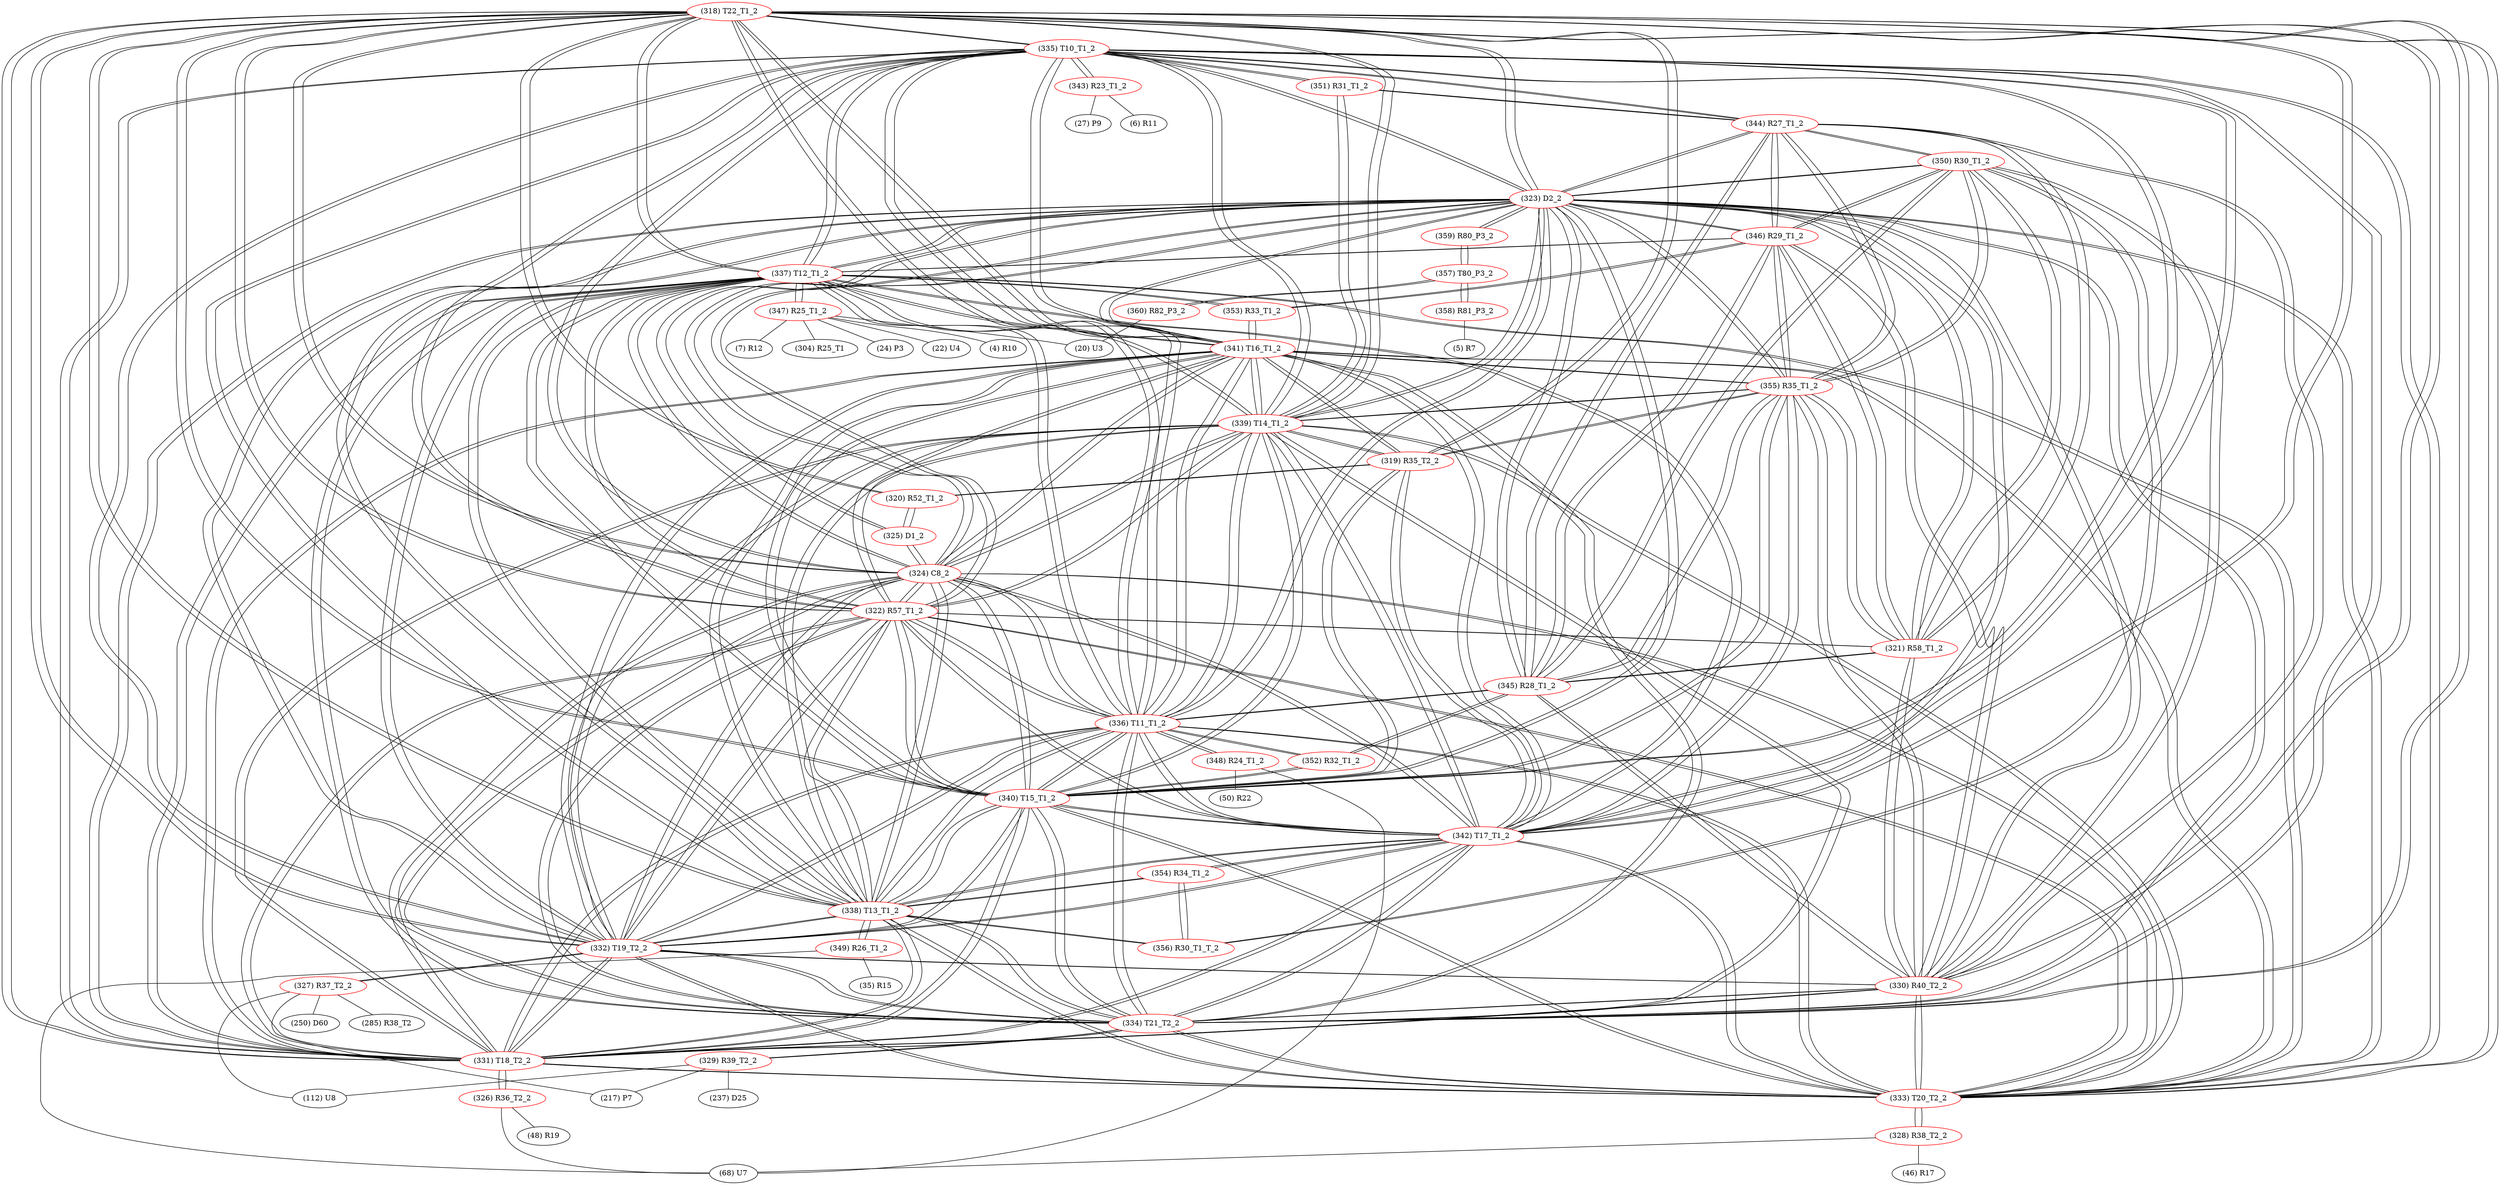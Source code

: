 graph {
	318 [label="(318) T22_T1_2" color=red]
	335 [label="(335) T10_T1_2"]
	336 [label="(336) T11_T1_2"]
	337 [label="(337) T12_T1_2"]
	338 [label="(338) T13_T1_2"]
	333 [label="(333) T20_T2_2"]
	339 [label="(339) T14_T1_2"]
	340 [label="(340) T15_T1_2"]
	331 [label="(331) T18_T2_2"]
	334 [label="(334) T21_T2_2"]
	332 [label="(332) T19_T2_2"]
	324 [label="(324) C8_2"]
	341 [label="(341) T16_T1_2"]
	342 [label="(342) T17_T1_2"]
	323 [label="(323) D2_2"]
	322 [label="(322) R57_T1_2"]
	319 [label="(319) R35_T2_2"]
	320 [label="(320) R52_T1_2"]
	330 [label="(330) R40_T2_2"]
	319 [label="(319) R35_T2_2" color=red]
	320 [label="(320) R52_T1_2"]
	318 [label="(318) T22_T1_2"]
	339 [label="(339) T14_T1_2"]
	340 [label="(340) T15_T1_2"]
	342 [label="(342) T17_T1_2"]
	341 [label="(341) T16_T1_2"]
	355 [label="(355) R35_T1_2"]
	320 [label="(320) R52_T1_2" color=red]
	325 [label="(325) D1_2"]
	319 [label="(319) R35_T2_2"]
	318 [label="(318) T22_T1_2"]
	321 [label="(321) R58_T1_2" color=red]
	323 [label="(323) D2_2"]
	330 [label="(330) R40_T2_2"]
	344 [label="(344) R27_T1_2"]
	345 [label="(345) R28_T1_2"]
	346 [label="(346) R29_T1_2"]
	350 [label="(350) R30_T1_2"]
	355 [label="(355) R35_T1_2"]
	322 [label="(322) R57_T1_2"]
	322 [label="(322) R57_T1_2" color=red]
	335 [label="(335) T10_T1_2"]
	336 [label="(336) T11_T1_2"]
	337 [label="(337) T12_T1_2"]
	338 [label="(338) T13_T1_2"]
	333 [label="(333) T20_T2_2"]
	339 [label="(339) T14_T1_2"]
	340 [label="(340) T15_T1_2"]
	331 [label="(331) T18_T2_2"]
	334 [label="(334) T21_T2_2"]
	332 [label="(332) T19_T2_2"]
	324 [label="(324) C8_2"]
	341 [label="(341) T16_T1_2"]
	342 [label="(342) T17_T1_2"]
	323 [label="(323) D2_2"]
	318 [label="(318) T22_T1_2"]
	321 [label="(321) R58_T1_2"]
	323 [label="(323) D2_2" color=red]
	321 [label="(321) R58_T1_2"]
	330 [label="(330) R40_T2_2"]
	344 [label="(344) R27_T1_2"]
	345 [label="(345) R28_T1_2"]
	346 [label="(346) R29_T1_2"]
	350 [label="(350) R30_T1_2"]
	355 [label="(355) R35_T1_2"]
	335 [label="(335) T10_T1_2"]
	336 [label="(336) T11_T1_2"]
	337 [label="(337) T12_T1_2"]
	338 [label="(338) T13_T1_2"]
	333 [label="(333) T20_T2_2"]
	339 [label="(339) T14_T1_2"]
	340 [label="(340) T15_T1_2"]
	331 [label="(331) T18_T2_2"]
	334 [label="(334) T21_T2_2"]
	332 [label="(332) T19_T2_2"]
	324 [label="(324) C8_2"]
	341 [label="(341) T16_T1_2"]
	342 [label="(342) T17_T1_2"]
	318 [label="(318) T22_T1_2"]
	322 [label="(322) R57_T1_2"]
	325 [label="(325) D1_2"]
	359 [label="(359) R80_P3_2"]
	324 [label="(324) C8_2" color=red]
	335 [label="(335) T10_T1_2"]
	336 [label="(336) T11_T1_2"]
	337 [label="(337) T12_T1_2"]
	338 [label="(338) T13_T1_2"]
	333 [label="(333) T20_T2_2"]
	339 [label="(339) T14_T1_2"]
	340 [label="(340) T15_T1_2"]
	331 [label="(331) T18_T2_2"]
	334 [label="(334) T21_T2_2"]
	332 [label="(332) T19_T2_2"]
	341 [label="(341) T16_T1_2"]
	342 [label="(342) T17_T1_2"]
	323 [label="(323) D2_2"]
	318 [label="(318) T22_T1_2"]
	322 [label="(322) R57_T1_2"]
	325 [label="(325) D1_2"]
	325 [label="(325) D1_2" color=red]
	323 [label="(323) D2_2"]
	324 [label="(324) C8_2"]
	320 [label="(320) R52_T1_2"]
	326 [label="(326) R36_T2_2" color=red]
	48 [label="(48) R19"]
	68 [label="(68) U7"]
	331 [label="(331) T18_T2_2"]
	327 [label="(327) R37_T2_2" color=red]
	217 [label="(217) P7"]
	112 [label="(112) U8"]
	250 [label="(250) D60"]
	285 [label="(285) R38_T2"]
	332 [label="(332) T19_T2_2"]
	328 [label="(328) R38_T2_2" color=red]
	46 [label="(46) R17"]
	68 [label="(68) U7"]
	333 [label="(333) T20_T2_2"]
	329 [label="(329) R39_T2_2" color=red]
	217 [label="(217) P7"]
	237 [label="(237) D25"]
	112 [label="(112) U8"]
	334 [label="(334) T21_T2_2"]
	330 [label="(330) R40_T2_2" color=red]
	323 [label="(323) D2_2"]
	321 [label="(321) R58_T1_2"]
	344 [label="(344) R27_T1_2"]
	345 [label="(345) R28_T1_2"]
	346 [label="(346) R29_T1_2"]
	350 [label="(350) R30_T1_2"]
	355 [label="(355) R35_T1_2"]
	333 [label="(333) T20_T2_2"]
	334 [label="(334) T21_T2_2"]
	332 [label="(332) T19_T2_2"]
	318 [label="(318) T22_T1_2"]
	331 [label="(331) T18_T2_2"]
	331 [label="(331) T18_T2_2" color=red]
	335 [label="(335) T10_T1_2"]
	336 [label="(336) T11_T1_2"]
	337 [label="(337) T12_T1_2"]
	338 [label="(338) T13_T1_2"]
	333 [label="(333) T20_T2_2"]
	339 [label="(339) T14_T1_2"]
	340 [label="(340) T15_T1_2"]
	334 [label="(334) T21_T2_2"]
	332 [label="(332) T19_T2_2"]
	324 [label="(324) C8_2"]
	341 [label="(341) T16_T1_2"]
	342 [label="(342) T17_T1_2"]
	323 [label="(323) D2_2"]
	318 [label="(318) T22_T1_2"]
	322 [label="(322) R57_T1_2"]
	330 [label="(330) R40_T2_2"]
	326 [label="(326) R36_T2_2"]
	332 [label="(332) T19_T2_2" color=red]
	335 [label="(335) T10_T1_2"]
	336 [label="(336) T11_T1_2"]
	337 [label="(337) T12_T1_2"]
	338 [label="(338) T13_T1_2"]
	333 [label="(333) T20_T2_2"]
	339 [label="(339) T14_T1_2"]
	340 [label="(340) T15_T1_2"]
	331 [label="(331) T18_T2_2"]
	334 [label="(334) T21_T2_2"]
	324 [label="(324) C8_2"]
	341 [label="(341) T16_T1_2"]
	342 [label="(342) T17_T1_2"]
	323 [label="(323) D2_2"]
	318 [label="(318) T22_T1_2"]
	322 [label="(322) R57_T1_2"]
	330 [label="(330) R40_T2_2"]
	327 [label="(327) R37_T2_2"]
	333 [label="(333) T20_T2_2" color=red]
	335 [label="(335) T10_T1_2"]
	336 [label="(336) T11_T1_2"]
	337 [label="(337) T12_T1_2"]
	338 [label="(338) T13_T1_2"]
	339 [label="(339) T14_T1_2"]
	340 [label="(340) T15_T1_2"]
	331 [label="(331) T18_T2_2"]
	334 [label="(334) T21_T2_2"]
	332 [label="(332) T19_T2_2"]
	324 [label="(324) C8_2"]
	341 [label="(341) T16_T1_2"]
	342 [label="(342) T17_T1_2"]
	323 [label="(323) D2_2"]
	318 [label="(318) T22_T1_2"]
	322 [label="(322) R57_T1_2"]
	330 [label="(330) R40_T2_2"]
	328 [label="(328) R38_T2_2"]
	334 [label="(334) T21_T2_2" color=red]
	335 [label="(335) T10_T1_2"]
	336 [label="(336) T11_T1_2"]
	337 [label="(337) T12_T1_2"]
	338 [label="(338) T13_T1_2"]
	333 [label="(333) T20_T2_2"]
	339 [label="(339) T14_T1_2"]
	340 [label="(340) T15_T1_2"]
	331 [label="(331) T18_T2_2"]
	332 [label="(332) T19_T2_2"]
	324 [label="(324) C8_2"]
	341 [label="(341) T16_T1_2"]
	342 [label="(342) T17_T1_2"]
	323 [label="(323) D2_2"]
	318 [label="(318) T22_T1_2"]
	322 [label="(322) R57_T1_2"]
	330 [label="(330) R40_T2_2"]
	329 [label="(329) R39_T2_2"]
	335 [label="(335) T10_T1_2" color=red]
	336 [label="(336) T11_T1_2"]
	337 [label="(337) T12_T1_2"]
	338 [label="(338) T13_T1_2"]
	333 [label="(333) T20_T2_2"]
	339 [label="(339) T14_T1_2"]
	340 [label="(340) T15_T1_2"]
	331 [label="(331) T18_T2_2"]
	334 [label="(334) T21_T2_2"]
	332 [label="(332) T19_T2_2"]
	324 [label="(324) C8_2"]
	341 [label="(341) T16_T1_2"]
	342 [label="(342) T17_T1_2"]
	323 [label="(323) D2_2"]
	318 [label="(318) T22_T1_2"]
	322 [label="(322) R57_T1_2"]
	343 [label="(343) R23_T1_2"]
	351 [label="(351) R31_T1_2"]
	344 [label="(344) R27_T1_2"]
	336 [label="(336) T11_T1_2" color=red]
	335 [label="(335) T10_T1_2"]
	337 [label="(337) T12_T1_2"]
	338 [label="(338) T13_T1_2"]
	333 [label="(333) T20_T2_2"]
	339 [label="(339) T14_T1_2"]
	340 [label="(340) T15_T1_2"]
	331 [label="(331) T18_T2_2"]
	334 [label="(334) T21_T2_2"]
	332 [label="(332) T19_T2_2"]
	324 [label="(324) C8_2"]
	341 [label="(341) T16_T1_2"]
	342 [label="(342) T17_T1_2"]
	323 [label="(323) D2_2"]
	318 [label="(318) T22_T1_2"]
	322 [label="(322) R57_T1_2"]
	348 [label="(348) R24_T1_2"]
	352 [label="(352) R32_T1_2"]
	345 [label="(345) R28_T1_2"]
	337 [label="(337) T12_T1_2" color=red]
	335 [label="(335) T10_T1_2"]
	336 [label="(336) T11_T1_2"]
	338 [label="(338) T13_T1_2"]
	333 [label="(333) T20_T2_2"]
	339 [label="(339) T14_T1_2"]
	340 [label="(340) T15_T1_2"]
	331 [label="(331) T18_T2_2"]
	334 [label="(334) T21_T2_2"]
	332 [label="(332) T19_T2_2"]
	324 [label="(324) C8_2"]
	341 [label="(341) T16_T1_2"]
	342 [label="(342) T17_T1_2"]
	323 [label="(323) D2_2"]
	318 [label="(318) T22_T1_2"]
	322 [label="(322) R57_T1_2"]
	353 [label="(353) R33_T1_2"]
	346 [label="(346) R29_T1_2"]
	347 [label="(347) R25_T1_2"]
	338 [label="(338) T13_T1_2" color=red]
	335 [label="(335) T10_T1_2"]
	336 [label="(336) T11_T1_2"]
	337 [label="(337) T12_T1_2"]
	333 [label="(333) T20_T2_2"]
	339 [label="(339) T14_T1_2"]
	340 [label="(340) T15_T1_2"]
	331 [label="(331) T18_T2_2"]
	334 [label="(334) T21_T2_2"]
	332 [label="(332) T19_T2_2"]
	324 [label="(324) C8_2"]
	341 [label="(341) T16_T1_2"]
	342 [label="(342) T17_T1_2"]
	323 [label="(323) D2_2"]
	318 [label="(318) T22_T1_2"]
	322 [label="(322) R57_T1_2"]
	354 [label="(354) R34_T1_2"]
	356 [label="(356) R30_T1_T_2"]
	349 [label="(349) R26_T1_2"]
	339 [label="(339) T14_T1_2" color=red]
	335 [label="(335) T10_T1_2"]
	336 [label="(336) T11_T1_2"]
	337 [label="(337) T12_T1_2"]
	338 [label="(338) T13_T1_2"]
	333 [label="(333) T20_T2_2"]
	340 [label="(340) T15_T1_2"]
	331 [label="(331) T18_T2_2"]
	334 [label="(334) T21_T2_2"]
	332 [label="(332) T19_T2_2"]
	324 [label="(324) C8_2"]
	341 [label="(341) T16_T1_2"]
	342 [label="(342) T17_T1_2"]
	323 [label="(323) D2_2"]
	318 [label="(318) T22_T1_2"]
	322 [label="(322) R57_T1_2"]
	355 [label="(355) R35_T1_2"]
	319 [label="(319) R35_T2_2"]
	351 [label="(351) R31_T1_2"]
	340 [label="(340) T15_T1_2" color=red]
	335 [label="(335) T10_T1_2"]
	336 [label="(336) T11_T1_2"]
	337 [label="(337) T12_T1_2"]
	338 [label="(338) T13_T1_2"]
	333 [label="(333) T20_T2_2"]
	339 [label="(339) T14_T1_2"]
	331 [label="(331) T18_T2_2"]
	334 [label="(334) T21_T2_2"]
	332 [label="(332) T19_T2_2"]
	324 [label="(324) C8_2"]
	341 [label="(341) T16_T1_2"]
	342 [label="(342) T17_T1_2"]
	323 [label="(323) D2_2"]
	318 [label="(318) T22_T1_2"]
	322 [label="(322) R57_T1_2"]
	355 [label="(355) R35_T1_2"]
	319 [label="(319) R35_T2_2"]
	352 [label="(352) R32_T1_2"]
	341 [label="(341) T16_T1_2" color=red]
	335 [label="(335) T10_T1_2"]
	336 [label="(336) T11_T1_2"]
	337 [label="(337) T12_T1_2"]
	338 [label="(338) T13_T1_2"]
	333 [label="(333) T20_T2_2"]
	339 [label="(339) T14_T1_2"]
	340 [label="(340) T15_T1_2"]
	331 [label="(331) T18_T2_2"]
	334 [label="(334) T21_T2_2"]
	332 [label="(332) T19_T2_2"]
	324 [label="(324) C8_2"]
	342 [label="(342) T17_T1_2"]
	323 [label="(323) D2_2"]
	318 [label="(318) T22_T1_2"]
	322 [label="(322) R57_T1_2"]
	355 [label="(355) R35_T1_2"]
	319 [label="(319) R35_T2_2"]
	353 [label="(353) R33_T1_2"]
	342 [label="(342) T17_T1_2" color=red]
	335 [label="(335) T10_T1_2"]
	336 [label="(336) T11_T1_2"]
	337 [label="(337) T12_T1_2"]
	338 [label="(338) T13_T1_2"]
	333 [label="(333) T20_T2_2"]
	339 [label="(339) T14_T1_2"]
	340 [label="(340) T15_T1_2"]
	331 [label="(331) T18_T2_2"]
	334 [label="(334) T21_T2_2"]
	332 [label="(332) T19_T2_2"]
	324 [label="(324) C8_2"]
	341 [label="(341) T16_T1_2"]
	323 [label="(323) D2_2"]
	318 [label="(318) T22_T1_2"]
	322 [label="(322) R57_T1_2"]
	355 [label="(355) R35_T1_2"]
	319 [label="(319) R35_T2_2"]
	354 [label="(354) R34_T1_2"]
	343 [label="(343) R23_T1_2" color=red]
	6 [label="(6) R11"]
	27 [label="(27) P9"]
	335 [label="(335) T10_T1_2"]
	344 [label="(344) R27_T1_2" color=red]
	323 [label="(323) D2_2"]
	321 [label="(321) R58_T1_2"]
	330 [label="(330) R40_T2_2"]
	345 [label="(345) R28_T1_2"]
	346 [label="(346) R29_T1_2"]
	350 [label="(350) R30_T1_2"]
	355 [label="(355) R35_T1_2"]
	351 [label="(351) R31_T1_2"]
	335 [label="(335) T10_T1_2"]
	345 [label="(345) R28_T1_2" color=red]
	323 [label="(323) D2_2"]
	321 [label="(321) R58_T1_2"]
	330 [label="(330) R40_T2_2"]
	344 [label="(344) R27_T1_2"]
	346 [label="(346) R29_T1_2"]
	350 [label="(350) R30_T1_2"]
	355 [label="(355) R35_T1_2"]
	352 [label="(352) R32_T1_2"]
	336 [label="(336) T11_T1_2"]
	346 [label="(346) R29_T1_2" color=red]
	323 [label="(323) D2_2"]
	321 [label="(321) R58_T1_2"]
	330 [label="(330) R40_T2_2"]
	344 [label="(344) R27_T1_2"]
	345 [label="(345) R28_T1_2"]
	350 [label="(350) R30_T1_2"]
	355 [label="(355) R35_T1_2"]
	353 [label="(353) R33_T1_2"]
	337 [label="(337) T12_T1_2"]
	347 [label="(347) R25_T1_2" color=red]
	24 [label="(24) P3"]
	22 [label="(22) U4"]
	4 [label="(4) R10"]
	20 [label="(20) U3"]
	7 [label="(7) R12"]
	304 [label="(304) R25_T1"]
	337 [label="(337) T12_T1_2"]
	348 [label="(348) R24_T1_2" color=red]
	68 [label="(68) U7"]
	50 [label="(50) R22"]
	336 [label="(336) T11_T1_2"]
	349 [label="(349) R26_T1_2" color=red]
	68 [label="(68) U7"]
	35 [label="(35) R15"]
	338 [label="(338) T13_T1_2"]
	350 [label="(350) R30_T1_2" color=red]
	323 [label="(323) D2_2"]
	321 [label="(321) R58_T1_2"]
	330 [label="(330) R40_T2_2"]
	344 [label="(344) R27_T1_2"]
	345 [label="(345) R28_T1_2"]
	346 [label="(346) R29_T1_2"]
	355 [label="(355) R35_T1_2"]
	356 [label="(356) R30_T1_T_2"]
	351 [label="(351) R31_T1_2" color=red]
	344 [label="(344) R27_T1_2"]
	335 [label="(335) T10_T1_2"]
	339 [label="(339) T14_T1_2"]
	352 [label="(352) R32_T1_2" color=red]
	340 [label="(340) T15_T1_2"]
	336 [label="(336) T11_T1_2"]
	345 [label="(345) R28_T1_2"]
	353 [label="(353) R33_T1_2" color=red]
	341 [label="(341) T16_T1_2"]
	346 [label="(346) R29_T1_2"]
	337 [label="(337) T12_T1_2"]
	354 [label="(354) R34_T1_2" color=red]
	342 [label="(342) T17_T1_2"]
	338 [label="(338) T13_T1_2"]
	356 [label="(356) R30_T1_T_2"]
	355 [label="(355) R35_T1_2" color=red]
	323 [label="(323) D2_2"]
	321 [label="(321) R58_T1_2"]
	330 [label="(330) R40_T2_2"]
	344 [label="(344) R27_T1_2"]
	345 [label="(345) R28_T1_2"]
	346 [label="(346) R29_T1_2"]
	350 [label="(350) R30_T1_2"]
	339 [label="(339) T14_T1_2"]
	340 [label="(340) T15_T1_2"]
	342 [label="(342) T17_T1_2"]
	341 [label="(341) T16_T1_2"]
	319 [label="(319) R35_T2_2"]
	356 [label="(356) R30_T1_T_2" color=red]
	338 [label="(338) T13_T1_2"]
	354 [label="(354) R34_T1_2"]
	350 [label="(350) R30_T1_2"]
	357 [label="(357) T80_P3_2" color=red]
	358 [label="(358) R81_P3_2"]
	360 [label="(360) R82_P3_2"]
	359 [label="(359) R80_P3_2"]
	358 [label="(358) R81_P3_2" color=red]
	5 [label="(5) R7"]
	357 [label="(357) T80_P3_2"]
	359 [label="(359) R80_P3_2" color=red]
	323 [label="(323) D2_2"]
	357 [label="(357) T80_P3_2"]
	360 [label="(360) R82_P3_2" color=red]
	20 [label="(20) U3"]
	357 [label="(357) T80_P3_2"]
	318 -- 335
	318 -- 336
	318 -- 337
	318 -- 338
	318 -- 333
	318 -- 339
	318 -- 340
	318 -- 331
	318 -- 334
	318 -- 332
	318 -- 324
	318 -- 341
	318 -- 342
	318 -- 323
	318 -- 322
	318 -- 319
	318 -- 320
	318 -- 330
	319 -- 320
	319 -- 318
	319 -- 339
	319 -- 340
	319 -- 342
	319 -- 341
	319 -- 355
	320 -- 325
	320 -- 319
	320 -- 318
	321 -- 323
	321 -- 330
	321 -- 344
	321 -- 345
	321 -- 346
	321 -- 350
	321 -- 355
	321 -- 322
	322 -- 335
	322 -- 336
	322 -- 337
	322 -- 338
	322 -- 333
	322 -- 339
	322 -- 340
	322 -- 331
	322 -- 334
	322 -- 332
	322 -- 324
	322 -- 341
	322 -- 342
	322 -- 323
	322 -- 318
	322 -- 321
	323 -- 321
	323 -- 330
	323 -- 344
	323 -- 345
	323 -- 346
	323 -- 350
	323 -- 355
	323 -- 335
	323 -- 336
	323 -- 337
	323 -- 338
	323 -- 333
	323 -- 339
	323 -- 340
	323 -- 331
	323 -- 334
	323 -- 332
	323 -- 324
	323 -- 341
	323 -- 342
	323 -- 318
	323 -- 322
	323 -- 325
	323 -- 359
	324 -- 335
	324 -- 336
	324 -- 337
	324 -- 338
	324 -- 333
	324 -- 339
	324 -- 340
	324 -- 331
	324 -- 334
	324 -- 332
	324 -- 341
	324 -- 342
	324 -- 323
	324 -- 318
	324 -- 322
	324 -- 325
	325 -- 323
	325 -- 324
	325 -- 320
	326 -- 48
	326 -- 68
	326 -- 331
	327 -- 217
	327 -- 112
	327 -- 250
	327 -- 285
	327 -- 332
	328 -- 46
	328 -- 68
	328 -- 333
	329 -- 217
	329 -- 237
	329 -- 112
	329 -- 334
	330 -- 323
	330 -- 321
	330 -- 344
	330 -- 345
	330 -- 346
	330 -- 350
	330 -- 355
	330 -- 333
	330 -- 334
	330 -- 332
	330 -- 318
	330 -- 331
	331 -- 335
	331 -- 336
	331 -- 337
	331 -- 338
	331 -- 333
	331 -- 339
	331 -- 340
	331 -- 334
	331 -- 332
	331 -- 324
	331 -- 341
	331 -- 342
	331 -- 323
	331 -- 318
	331 -- 322
	331 -- 330
	331 -- 326
	332 -- 335
	332 -- 336
	332 -- 337
	332 -- 338
	332 -- 333
	332 -- 339
	332 -- 340
	332 -- 331
	332 -- 334
	332 -- 324
	332 -- 341
	332 -- 342
	332 -- 323
	332 -- 318
	332 -- 322
	332 -- 330
	332 -- 327
	333 -- 335
	333 -- 336
	333 -- 337
	333 -- 338
	333 -- 339
	333 -- 340
	333 -- 331
	333 -- 334
	333 -- 332
	333 -- 324
	333 -- 341
	333 -- 342
	333 -- 323
	333 -- 318
	333 -- 322
	333 -- 330
	333 -- 328
	334 -- 335
	334 -- 336
	334 -- 337
	334 -- 338
	334 -- 333
	334 -- 339
	334 -- 340
	334 -- 331
	334 -- 332
	334 -- 324
	334 -- 341
	334 -- 342
	334 -- 323
	334 -- 318
	334 -- 322
	334 -- 330
	334 -- 329
	335 -- 336
	335 -- 337
	335 -- 338
	335 -- 333
	335 -- 339
	335 -- 340
	335 -- 331
	335 -- 334
	335 -- 332
	335 -- 324
	335 -- 341
	335 -- 342
	335 -- 323
	335 -- 318
	335 -- 322
	335 -- 343
	335 -- 351
	335 -- 344
	336 -- 335
	336 -- 337
	336 -- 338
	336 -- 333
	336 -- 339
	336 -- 340
	336 -- 331
	336 -- 334
	336 -- 332
	336 -- 324
	336 -- 341
	336 -- 342
	336 -- 323
	336 -- 318
	336 -- 322
	336 -- 348
	336 -- 352
	336 -- 345
	337 -- 335
	337 -- 336
	337 -- 338
	337 -- 333
	337 -- 339
	337 -- 340
	337 -- 331
	337 -- 334
	337 -- 332
	337 -- 324
	337 -- 341
	337 -- 342
	337 -- 323
	337 -- 318
	337 -- 322
	337 -- 353
	337 -- 346
	337 -- 347
	338 -- 335
	338 -- 336
	338 -- 337
	338 -- 333
	338 -- 339
	338 -- 340
	338 -- 331
	338 -- 334
	338 -- 332
	338 -- 324
	338 -- 341
	338 -- 342
	338 -- 323
	338 -- 318
	338 -- 322
	338 -- 354
	338 -- 356
	338 -- 349
	339 -- 335
	339 -- 336
	339 -- 337
	339 -- 338
	339 -- 333
	339 -- 340
	339 -- 331
	339 -- 334
	339 -- 332
	339 -- 324
	339 -- 341
	339 -- 342
	339 -- 323
	339 -- 318
	339 -- 322
	339 -- 355
	339 -- 319
	339 -- 351
	340 -- 335
	340 -- 336
	340 -- 337
	340 -- 338
	340 -- 333
	340 -- 339
	340 -- 331
	340 -- 334
	340 -- 332
	340 -- 324
	340 -- 341
	340 -- 342
	340 -- 323
	340 -- 318
	340 -- 322
	340 -- 355
	340 -- 319
	340 -- 352
	341 -- 335
	341 -- 336
	341 -- 337
	341 -- 338
	341 -- 333
	341 -- 339
	341 -- 340
	341 -- 331
	341 -- 334
	341 -- 332
	341 -- 324
	341 -- 342
	341 -- 323
	341 -- 318
	341 -- 322
	341 -- 355
	341 -- 319
	341 -- 353
	342 -- 335
	342 -- 336
	342 -- 337
	342 -- 338
	342 -- 333
	342 -- 339
	342 -- 340
	342 -- 331
	342 -- 334
	342 -- 332
	342 -- 324
	342 -- 341
	342 -- 323
	342 -- 318
	342 -- 322
	342 -- 355
	342 -- 319
	342 -- 354
	343 -- 6
	343 -- 27
	343 -- 335
	344 -- 323
	344 -- 321
	344 -- 330
	344 -- 345
	344 -- 346
	344 -- 350
	344 -- 355
	344 -- 351
	344 -- 335
	345 -- 323
	345 -- 321
	345 -- 330
	345 -- 344
	345 -- 346
	345 -- 350
	345 -- 355
	345 -- 352
	345 -- 336
	346 -- 323
	346 -- 321
	346 -- 330
	346 -- 344
	346 -- 345
	346 -- 350
	346 -- 355
	346 -- 353
	346 -- 337
	347 -- 24
	347 -- 22
	347 -- 4
	347 -- 20
	347 -- 7
	347 -- 304
	347 -- 337
	348 -- 68
	348 -- 50
	348 -- 336
	349 -- 68
	349 -- 35
	349 -- 338
	350 -- 323
	350 -- 321
	350 -- 330
	350 -- 344
	350 -- 345
	350 -- 346
	350 -- 355
	350 -- 356
	351 -- 344
	351 -- 335
	351 -- 339
	352 -- 340
	352 -- 336
	352 -- 345
	353 -- 341
	353 -- 346
	353 -- 337
	354 -- 342
	354 -- 338
	354 -- 356
	355 -- 323
	355 -- 321
	355 -- 330
	355 -- 344
	355 -- 345
	355 -- 346
	355 -- 350
	355 -- 339
	355 -- 340
	355 -- 342
	355 -- 341
	355 -- 319
	356 -- 338
	356 -- 354
	356 -- 350
	357 -- 358
	357 -- 360
	357 -- 359
	358 -- 5
	358 -- 357
	359 -- 323
	359 -- 357
	360 -- 20
	360 -- 357
}